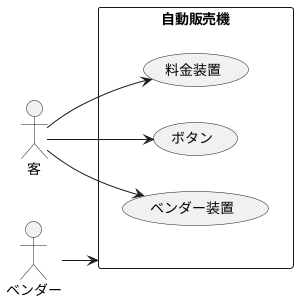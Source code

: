 @startuml
left to right direction
actor 客 as customer
actor ベンダー as bender
rectangle 自動販売機 {
    usecase 料金装置
    usecase ボタン
    usecase ベンダー装置
}
customer --> 料金装置 
customer --> ボタン
customer --> ベンダー装置 
bender --> 自動販売機
@enduml